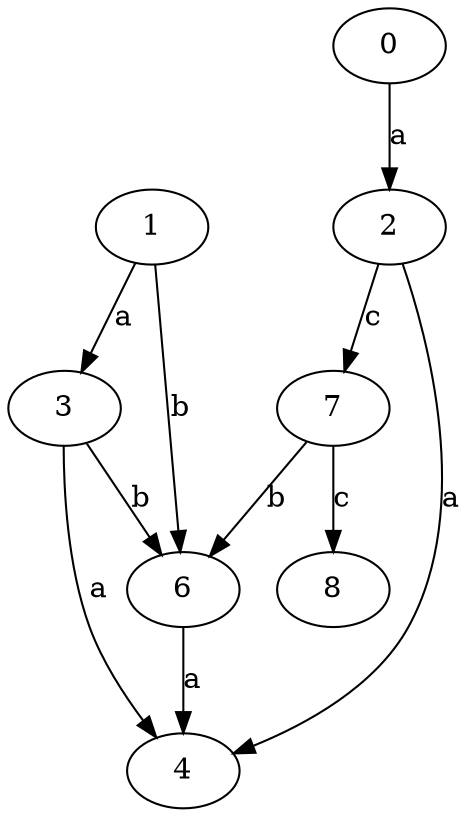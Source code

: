 strict digraph  {
2;
0;
3;
4;
6;
7;
1;
8;
2 -> 4  [label=a];
2 -> 7  [label=c];
0 -> 2  [label=a];
3 -> 4  [label=a];
3 -> 6  [label=b];
6 -> 4  [label=a];
7 -> 6  [label=b];
7 -> 8  [label=c];
1 -> 3  [label=a];
1 -> 6  [label=b];
}
